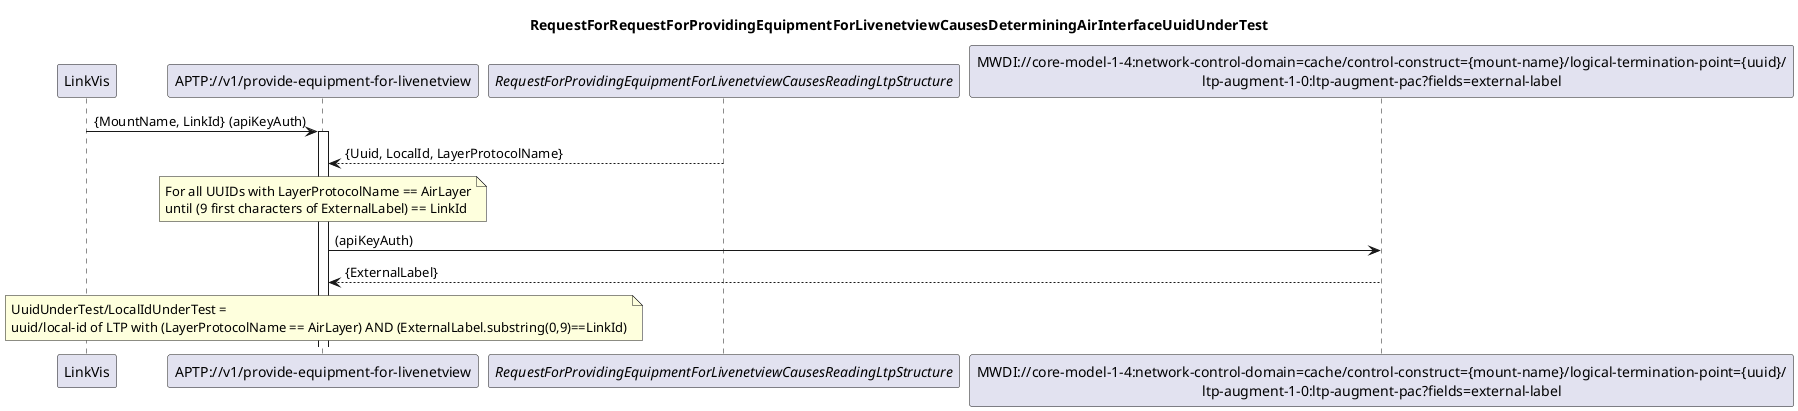 @startuml DeterminingAirInterfaceUnderTest
skinparam responseMessageBelowArrow true

title
RequestForRequestForProvidingEquipmentForLivenetviewCausesDeterminingAirInterfaceUuidUnderTest
end title

participant "LinkVis" as LinkVis
participant "APTP://v1/provide-equipment-for-livenetview" as liveEquipment
participant "<i>RequestForProvidingEquipmentForLivenetviewCausesReadingLtpStructure</i>" as LTPs
participant "MWDI://core-model-1-4:network-control-domain=cache/control-construct={mount-name}/logical-termination-point={uuid}/\nltp-augment-1-0:ltp-augment-pac?fields=external-label" as ExternalLabel

LinkVis -> liveEquipment: {MountName, LinkId} (apiKeyAuth)
activate liveEquipment

LTPs --> liveEquipment: {Uuid, LocalId, LayerProtocolName}

note over liveEquipment
For all UUIDs with LayerProtocolName == AirLayer
until (9 first characters of ExternalLabel) == LinkId
end note

liveEquipment -> ExternalLabel: (apiKeyAuth)
ExternalLabel --> liveEquipment: {ExternalLabel}

note over liveEquipment
UuidUnderTest/LocalIdUnderTest = 
uuid/local-id of LTP with (LayerProtocolName == AirLayer) AND (ExternalLabel.substring(0,9)==LinkId)
end note

@enduml